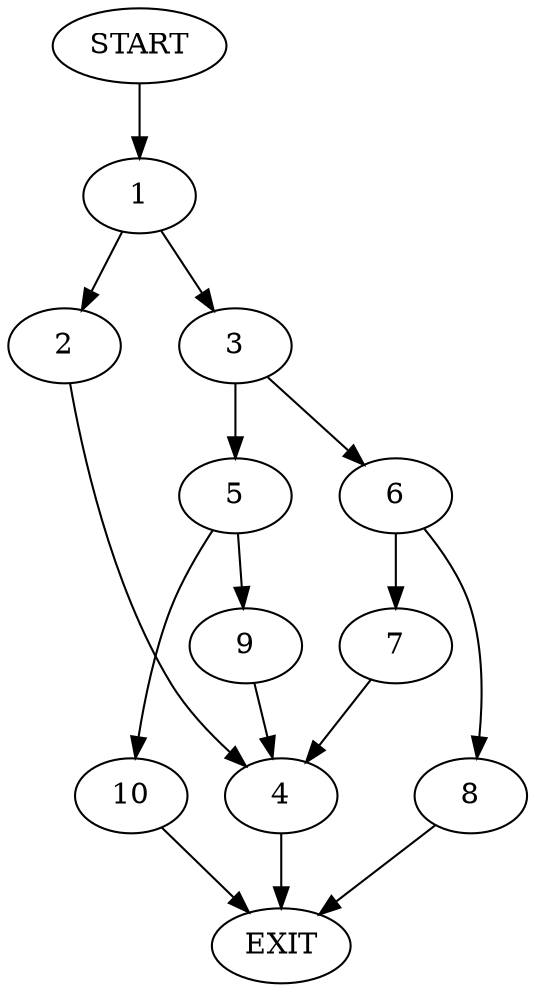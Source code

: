 digraph {
0 [label="START"]
11 [label="EXIT"]
0 -> 1
1 -> 2
1 -> 3
2 -> 4
3 -> 5
3 -> 6
4 -> 11
6 -> 7
6 -> 8
5 -> 9
5 -> 10
8 -> 11
7 -> 4
10 -> 11
9 -> 4
}
